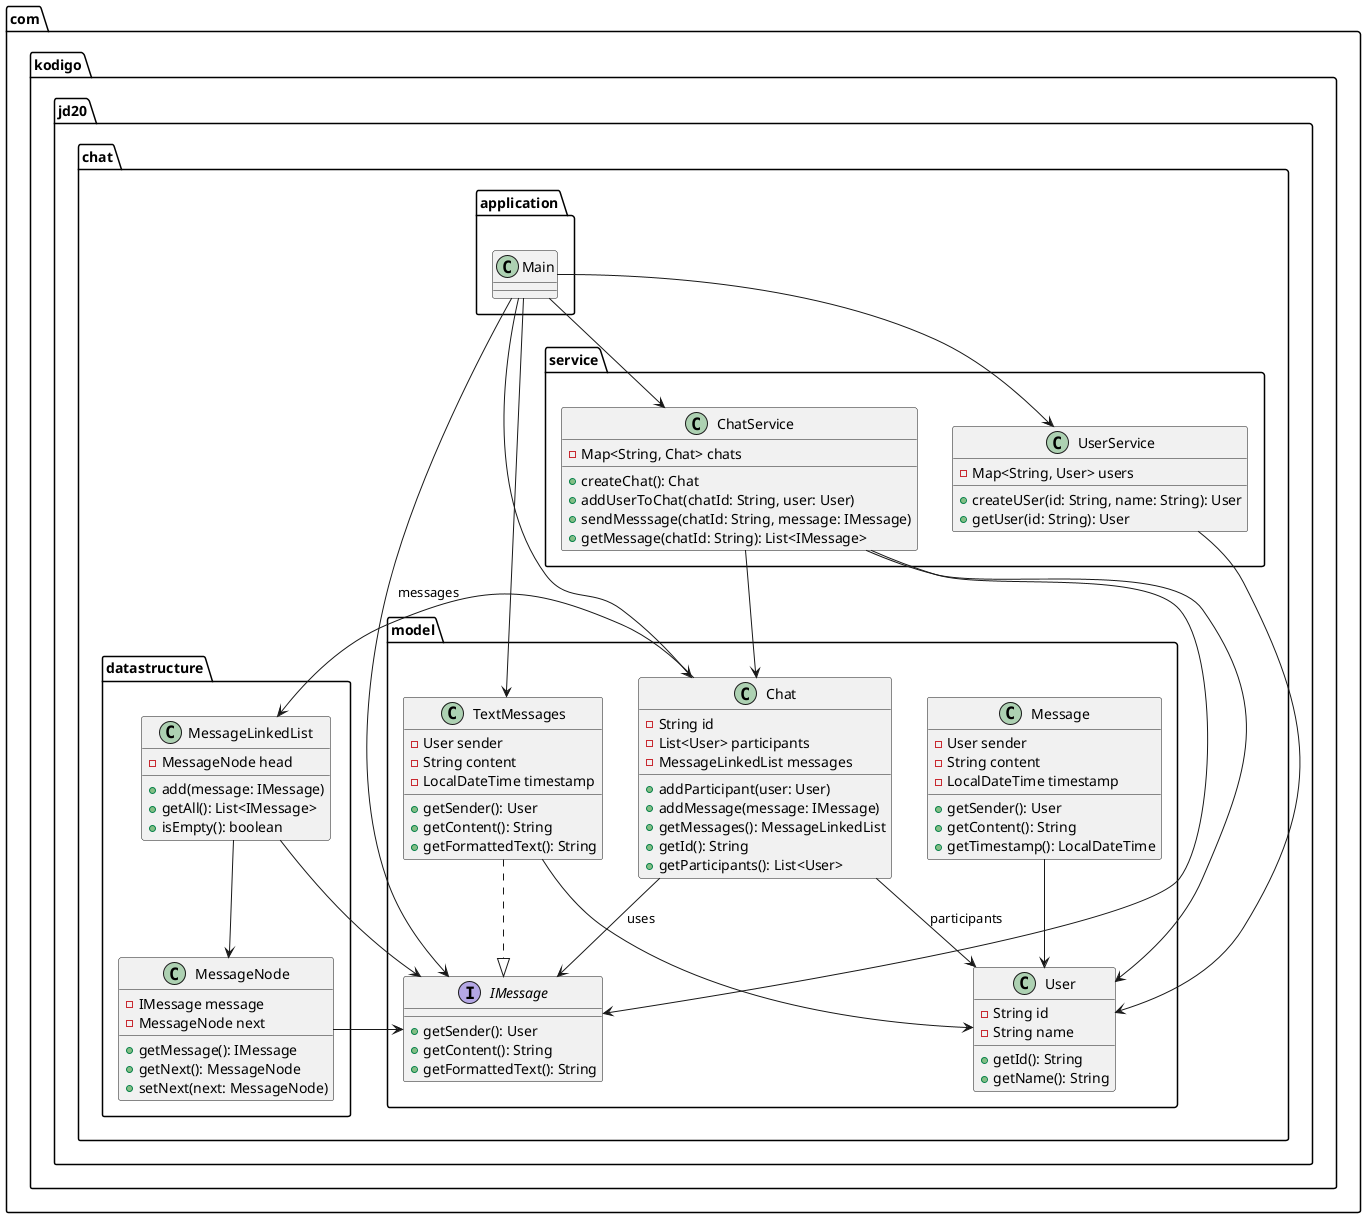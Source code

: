 @startuml

' Paquetes
package "com.kodigo.jd20.chat.application" {
    class Main
}

package "com.kodigo.jd20.chat.datastructure" {
    class MessageLinkedList {
        - MessageNode head
        + add(message: IMessage)
        + getAll(): List<IMessage>
        + isEmpty(): boolean
    }

    class MessageNode {
        - IMessage message
        - MessageNode next
        + getMessage(): IMessage
        + getNext(): MessageNode
        + setNext(next: MessageNode)
    }
}

package "com.kodigo.jd20.chat.model" {
    interface IMessage {
        + getSender(): User
        + getContent(): String
        + getFormattedText(): String
    }

    class Message {
        - User sender
        - String content
        - LocalDateTime timestamp
        + getSender(): User
        + getContent(): String
        + getTimestamp(): LocalDateTime
    }

    class TextMessages {
        - User sender
        - String content
        - LocalDateTime timestamp
        + getSender(): User
        + getContent(): String
        + getFormattedText(): String
    }

    class Chat {
        - String id
        - List<User> participants
        - MessageLinkedList messages
        + addParticipant(user: User)
        + addMessage(message: IMessage)
        + getMessages(): MessageLinkedList
        + getId(): String
        + getParticipants(): List<User>
    }

    class User {
        - String id
        - String name
        + getId(): String
        + getName(): String
    }
}

package "com.kodigo.jd20.chat.service" {
    class ChatService {
        - Map<String, Chat> chats
        + createChat(): Chat
        + addUserToChat(chatId: String, user: User)
        + sendMesssage(chatId: String, message: IMessage)
        + getMessage(chatId: String): List<IMessage>
    }

    class UserService {
        - Map<String, User> users
        + createUSer(id: String, name: String): User
        + getUser(id: String): User
    }
}

' Relaciones
Main --> UserService
Main --> ChatService
Main --> Chat
Main --> TextMessages
Main --> IMessage

ChatService --> Chat
ChatService --> IMessage
ChatService --> User

UserService --> User

Chat --> User : participants
Chat --> MessageLinkedList : messages
Chat --> IMessage : uses

MessageLinkedList --> MessageNode
MessageLinkedList --> IMessage

MessageNode --> IMessage

TextMessages ..|> IMessage
Message --> User
TextMessages --> User

@enduml
